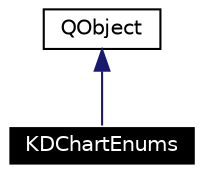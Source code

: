 digraph G
{
  edge [fontname="Helvetica",fontsize=10,labelfontname="Helvetica",labelfontsize=10];
  node [fontname="Helvetica",fontsize=10,shape=record];
  Node2 [label="KDChartEnums",height=0.2,width=0.4,color="white", fillcolor="black", style="filled" fontcolor="white"];
  Node3 -> Node2 [dir=back,color="midnightblue",fontsize=10,style="solid",fontname="Helvetica"];
  Node3 [label="QObject",height=0.2,width=0.4,color="black",URL="$class_q_object.html"];
}
